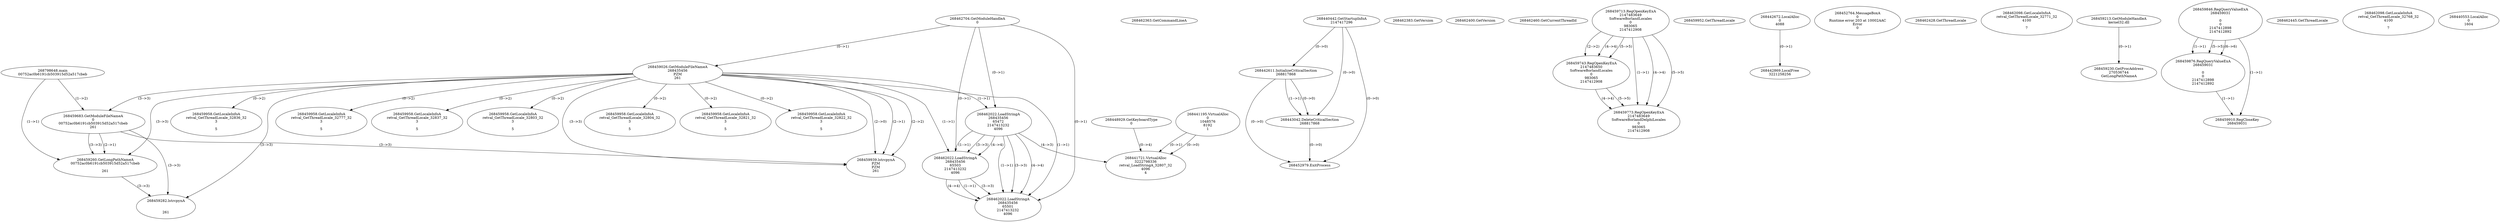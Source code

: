 // Global SCDG with merge call
digraph {
	0 [label="268798648.main
00752ac0b6191cb503915d52a517cbeb"]
	1 [label="268462704.GetModuleHandleA
0"]
	2 [label="268448929.GetKeyboardType
0"]
	3 [label="268462363.GetCommandLineA
"]
	4 [label="268440442.GetStartupInfoA
2147417296"]
	5 [label="268462383.GetVersion
"]
	6 [label="268462400.GetVersion
"]
	7 [label="268462460.GetCurrentThreadId
"]
	8 [label="268459026.GetModuleFileNameA
268435456
PZM
261"]
	1 -> 8 [label="(0-->1)"]
	9 [label="268459683.GetModuleFileNameA
0
00752ac0b6191cb503915d52a517cbeb
261"]
	0 -> 9 [label="(1-->2)"]
	8 -> 9 [label="(3-->3)"]
	10 [label="268459713.RegOpenKeyExA
2147483649
Software\Borland\Locales
0
983065
2147412908"]
	11 [label="268459743.RegOpenKeyExA
2147483650
Software\Borland\Locales
0
983065
2147412908"]
	10 -> 11 [label="(2-->2)"]
	10 -> 11 [label="(4-->4)"]
	10 -> 11 [label="(5-->5)"]
	12 [label="268459773.RegOpenKeyExA
2147483649
Software\Borland\Delphi\Locales
0
983065
2147412908"]
	10 -> 12 [label="(1-->1)"]
	10 -> 12 [label="(4-->4)"]
	11 -> 12 [label="(4-->4)"]
	10 -> 12 [label="(5-->5)"]
	11 -> 12 [label="(5-->5)"]
	13 [label="268459939.lstrcpynA
PZM
PZM
261"]
	8 -> 13 [label="(2-->1)"]
	8 -> 13 [label="(2-->2)"]
	8 -> 13 [label="(3-->3)"]
	9 -> 13 [label="(3-->3)"]
	8 -> 13 [label="(2-->0)"]
	14 [label="268459952.GetThreadLocale
"]
	15 [label="268459958.GetLocaleInfoA
retval_GetThreadLocale_32777_32
3

5"]
	8 -> 15 [label="(0-->2)"]
	16 [label="268462022.LoadStringA
268435456
65472
2147413232
4096"]
	1 -> 16 [label="(0-->1)"]
	8 -> 16 [label="(1-->1)"]
	17 [label="268442611.InitializeCriticalSection
268817868"]
	4 -> 17 [label="(0-->0)"]
	18 [label="268442672.LocalAlloc
0
4088"]
	19 [label="268452764.MessageBoxA
0
Runtime error 203 at 10002AAC
Error
0"]
	20 [label="268442869.LocalFree
3221258256"]
	18 -> 20 [label="(0-->1)"]
	21 [label="268443042.DeleteCriticalSection
268817868"]
	17 -> 21 [label="(1-->1)"]
	4 -> 21 [label="(0-->0)"]
	17 -> 21 [label="(0-->0)"]
	22 [label="268452979.ExitProcess
"]
	4 -> 22 [label="(0-->0)"]
	17 -> 22 [label="(0-->0)"]
	21 -> 22 [label="(0-->0)"]
	23 [label="268462428.GetThreadLocale
"]
	24 [label="268462098.GetLocaleInfoA
retval_GetThreadLocale_32771_32
4100

7"]
	25 [label="268459213.GetModuleHandleA
kernel32.dll"]
	26 [label="268459230.GetProcAddress
270536744
GetLongPathNameA"]
	25 -> 26 [label="(0-->1)"]
	27 [label="268459260.GetLongPathNameA
00752ac0b6191cb503915d52a517cbeb

261"]
	0 -> 27 [label="(1-->1)"]
	9 -> 27 [label="(2-->1)"]
	8 -> 27 [label="(3-->3)"]
	9 -> 27 [label="(3-->3)"]
	28 [label="268459282.lstrcpynA


261"]
	8 -> 28 [label="(3-->3)"]
	9 -> 28 [label="(3-->3)"]
	27 -> 28 [label="(3-->3)"]
	29 [label="268459846.RegQueryValueExA
268459031

0
0
2147412898
2147412892"]
	30 [label="268459876.RegQueryValueExA
268459031

0
0
2147412898
2147412892"]
	29 -> 30 [label="(1-->1)"]
	29 -> 30 [label="(5-->5)"]
	29 -> 30 [label="(6-->6)"]
	31 [label="268459910.RegCloseKey
268459031"]
	29 -> 31 [label="(1-->1)"]
	30 -> 31 [label="(1-->1)"]
	32 [label="268459958.GetLocaleInfoA
retval_GetThreadLocale_32837_32
3

5"]
	8 -> 32 [label="(0-->2)"]
	33 [label="268462445.GetThreadLocale
"]
	34 [label="268462098.GetLocaleInfoA
retval_GetThreadLocale_32768_32
4100

7"]
	35 [label="268459958.GetLocaleInfoA
retval_GetThreadLocale_32803_32
3

5"]
	8 -> 35 [label="(0-->2)"]
	36 [label="268462022.LoadStringA
268435456
65503
2147413232
4096"]
	1 -> 36 [label="(0-->1)"]
	8 -> 36 [label="(1-->1)"]
	16 -> 36 [label="(1-->1)"]
	16 -> 36 [label="(3-->3)"]
	16 -> 36 [label="(4-->4)"]
	37 [label="268459958.GetLocaleInfoA
retval_GetThreadLocale_32804_32
3

5"]
	8 -> 37 [label="(0-->2)"]
	38 [label="268459958.GetLocaleInfoA
retval_GetThreadLocale_32821_32
3

5"]
	8 -> 38 [label="(0-->2)"]
	39 [label="268459958.GetLocaleInfoA
retval_GetThreadLocale_32822_32
3

5"]
	8 -> 39 [label="(0-->2)"]
	40 [label="268441195.VirtualAlloc
0
1048576
8192
1"]
	41 [label="268440553.LocalAlloc
0
1604"]
	42 [label="268441721.VirtualAlloc
3222798336
retval_LoadStringA_32807_32
4096
4"]
	40 -> 42 [label="(0-->1)"]
	16 -> 42 [label="(4-->3)"]
	2 -> 42 [label="(0-->4)"]
	40 -> 42 [label="(0-->0)"]
	43 [label="268462022.LoadStringA
268435456
65501
2147413232
4096"]
	1 -> 43 [label="(0-->1)"]
	8 -> 43 [label="(1-->1)"]
	16 -> 43 [label="(1-->1)"]
	36 -> 43 [label="(1-->1)"]
	16 -> 43 [label="(3-->3)"]
	36 -> 43 [label="(3-->3)"]
	16 -> 43 [label="(4-->4)"]
	36 -> 43 [label="(4-->4)"]
	44 [label="268459958.GetLocaleInfoA
retval_GetThreadLocale_32836_32
3

5"]
	8 -> 44 [label="(0-->2)"]
}
